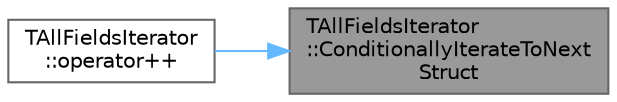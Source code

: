 digraph "TAllFieldsIterator::ConditionallyIterateToNextStruct"
{
 // INTERACTIVE_SVG=YES
 // LATEX_PDF_SIZE
  bgcolor="transparent";
  edge [fontname=Helvetica,fontsize=10,labelfontname=Helvetica,labelfontsize=10];
  node [fontname=Helvetica,fontsize=10,shape=box,height=0.2,width=0.4];
  rankdir="RL";
  Node1 [id="Node000001",label="TAllFieldsIterator\l::ConditionallyIterateToNext\lStruct",height=0.2,width=0.4,color="gray40", fillcolor="grey60", style="filled", fontcolor="black",tooltip=" "];
  Node1 -> Node2 [id="edge1_Node000001_Node000002",dir="back",color="steelblue1",style="solid",tooltip=" "];
  Node2 [id="Node000002",label="TAllFieldsIterator\l::operator++",height=0.2,width=0.4,color="grey40", fillcolor="white", style="filled",URL="$db/de9/classTAllFieldsIterator.html#aeb92da49e07260b62ef448e05be4bf00",tooltip=" "];
}
